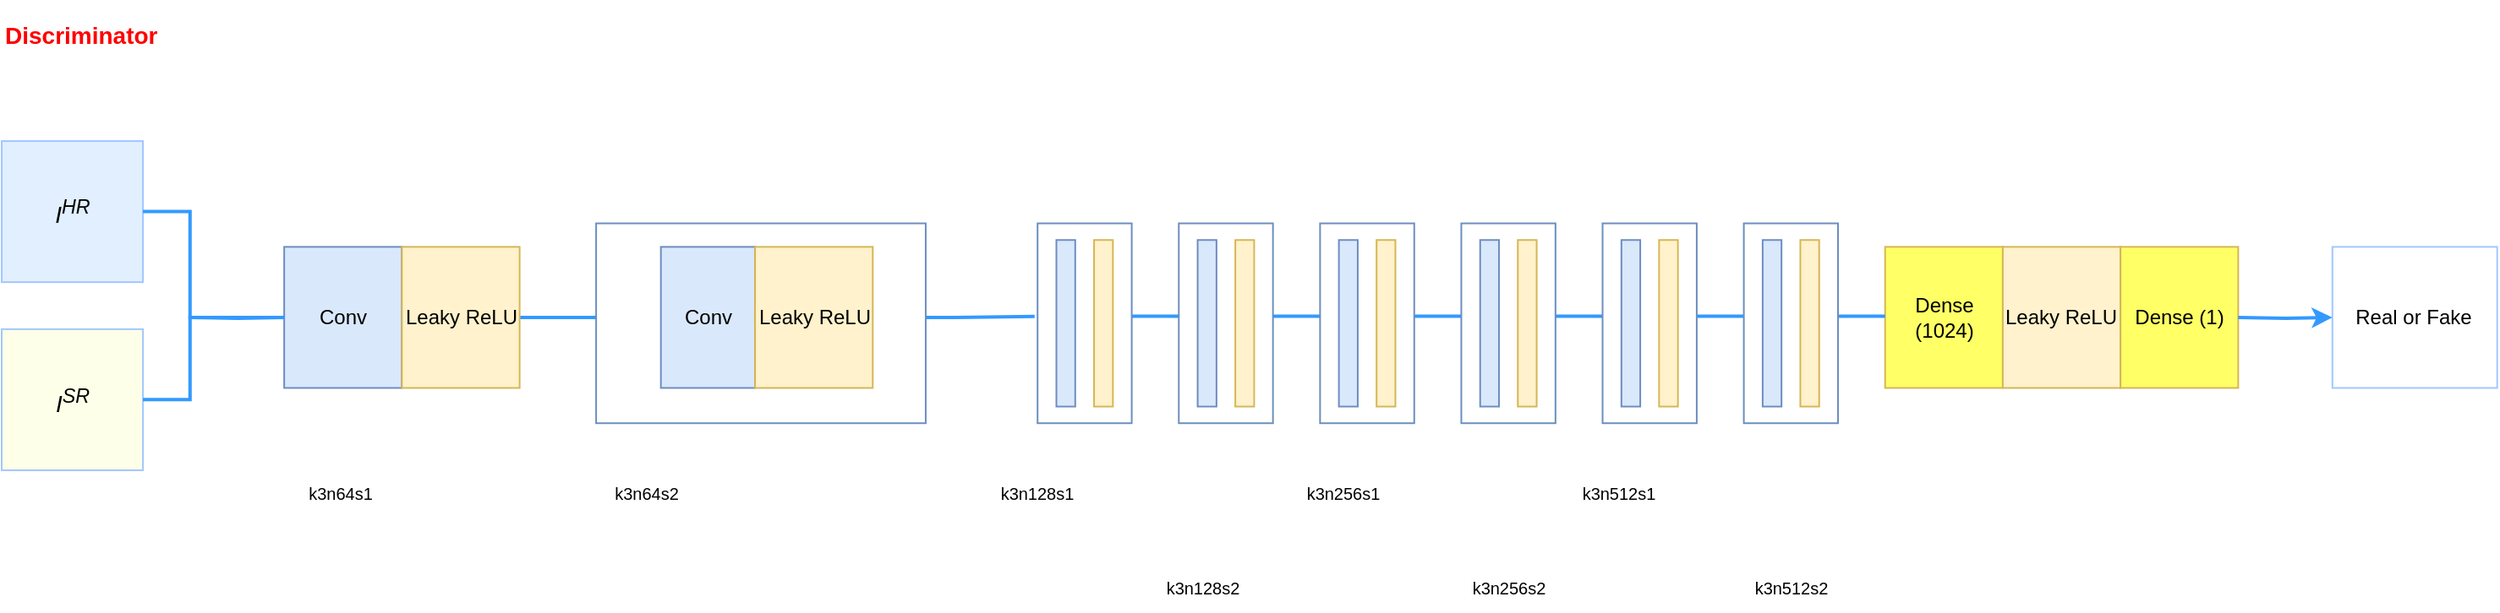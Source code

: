 <mxfile version="26.2.14">
  <diagram name="第 1 页" id="zd6RHvnpCG602YXMuTFv">
    <mxGraphModel dx="1765" dy="4163" grid="0" gridSize="10" guides="1" tooltips="1" connect="1" arrows="1" fold="1" page="1" pageScale="1" pageWidth="1654" pageHeight="1169" math="0" shadow="0">
      <root>
        <mxCell id="0" />
        <mxCell id="1" parent="0" />
        <mxCell id="0wcErPLNK1MrFmJM02s3-1" value="" style="group;aspect=fixed;" vertex="1" connectable="0" parent="1">
          <mxGeometry x="67" y="340" width="1475.84" height="362" as="geometry" />
        </mxCell>
        <mxCell id="ZQzBsFarwEVN76N8cBqX-27" style="edgeStyle=orthogonalEdgeStyle;rounded=0;orthogonalLoop=1;jettySize=auto;html=1;endArrow=none;endFill=1;strokeColor=#3399FF;strokeWidth=2;startFill=0;" parent="0wcErPLNK1MrFmJM02s3-1" source="ZQzBsFarwEVN76N8cBqX-7" target="ZQzBsFarwEVN76N8cBqX-9" edge="1">
          <mxGeometry relative="1" as="geometry" />
        </mxCell>
        <mxCell id="ZQzBsFarwEVN76N8cBqX-1" style="edgeStyle=orthogonalEdgeStyle;rounded=0;orthogonalLoop=1;jettySize=auto;html=1;endArrow=none;endFill=1;strokeColor=#3399FF;strokeWidth=2;startFill=0;entryX=-0.031;entryY=0.466;entryDx=0;entryDy=0;entryPerimeter=0;" parent="0wcErPLNK1MrFmJM02s3-1" source="ZQzBsFarwEVN76N8cBqX-11" target="ZQzBsFarwEVN76N8cBqX-31" edge="1">
          <mxGeometry relative="1" as="geometry">
            <mxPoint x="560.402" y="187.962" as="targetPoint" />
          </mxGeometry>
        </mxCell>
        <mxCell id="ZQzBsFarwEVN76N8cBqX-2" value="" style="rounded=0;whiteSpace=wrap;html=1;fillColor=#FFFFFF;strokeColor=#6c8ebf;" parent="0wcErPLNK1MrFmJM02s3-1" vertex="1">
          <mxGeometry x="351.556" y="132.269" width="194.922" height="118.346" as="geometry" />
        </mxCell>
        <mxCell id="ZQzBsFarwEVN76N8cBqX-3" value="Discriminator" style="text;html=1;strokeColor=none;fillColor=none;align=left;verticalAlign=middle;whiteSpace=wrap;rounded=0;fontSize=14;fontColor=#FF0000;fontStyle=1" parent="0wcErPLNK1MrFmJM02s3-1" vertex="1">
          <mxGeometry width="167.076" height="41.769" as="geometry" />
        </mxCell>
        <mxCell id="ZQzBsFarwEVN76N8cBqX-4" value="&lt;i&gt;I&lt;sup&gt;HR&lt;/sup&gt;&lt;/i&gt;" style="shape=rectangle;whiteSpace=wrap;html=1;strokeColor=#a1c7ff;fillColor=#e1efff;fontSize=14;verticalAlign=middle;align=center;" parent="0wcErPLNK1MrFmJM02s3-1" vertex="1">
          <mxGeometry y="83.538" width="83.538" height="83.538" as="geometry" />
        </mxCell>
        <mxCell id="ZQzBsFarwEVN76N8cBqX-5" value="&lt;i&gt;I&lt;sup&gt;SR&lt;/sup&gt;&lt;/i&gt;" style="shape=rectangle;whiteSpace=wrap;html=1;strokeColor=#a1c7ff;fillColor=#FEFFE8;fontSize=14;verticalAlign=middle;align=center;" parent="0wcErPLNK1MrFmJM02s3-1" vertex="1">
          <mxGeometry y="194.923" width="83.538" height="83.538" as="geometry" />
        </mxCell>
        <mxCell id="ZQzBsFarwEVN76N8cBqX-6" value="Conv" style="rounded=0;whiteSpace=wrap;html=1;fillColor=#dae8fc;strokeColor=#6c8ebf;align=center;verticalAlign=middle;" parent="0wcErPLNK1MrFmJM02s3-1" vertex="1">
          <mxGeometry x="167.076" y="146.192" width="69.615" height="83.538" as="geometry" />
        </mxCell>
        <mxCell id="ZQzBsFarwEVN76N8cBqX-7" value="Leaky ReLU" style="rounded=0;whiteSpace=wrap;html=1;fillColor=#fff2cc;strokeColor=#d6b656;align=center;verticalAlign=middle;" parent="0wcErPLNK1MrFmJM02s3-1" vertex="1">
          <mxGeometry x="236.691" y="146.192" width="69.615" height="83.538" as="geometry" />
        </mxCell>
        <mxCell id="ZQzBsFarwEVN76N8cBqX-8" value="k3n64s1" style="text;html=1;strokeColor=none;fillColor=none;align=center;verticalAlign=middle;whiteSpace=wrap;rounded=0;fontSize=10;" parent="0wcErPLNK1MrFmJM02s3-1" vertex="1">
          <mxGeometry x="130.876" y="278.462" width="139.23" height="27.846" as="geometry" />
        </mxCell>
        <mxCell id="ZQzBsFarwEVN76N8cBqX-9" value="Conv" style="rounded=0;whiteSpace=wrap;html=1;fillColor=#dae8fc;strokeColor=#6c8ebf;align=center;verticalAlign=middle;" parent="0wcErPLNK1MrFmJM02s3-1" vertex="1">
          <mxGeometry x="389.845" y="146.192" width="55.692" height="83.538" as="geometry" />
        </mxCell>
        <mxCell id="ZQzBsFarwEVN76N8cBqX-11" value="Leaky ReLU" style="rounded=0;whiteSpace=wrap;html=1;fillColor=#fff2cc;strokeColor=#d6b656;align=center;verticalAlign=middle;" parent="0wcErPLNK1MrFmJM02s3-1" vertex="1">
          <mxGeometry x="445.537" y="146.192" width="69.615" height="83.538" as="geometry" />
        </mxCell>
        <mxCell id="ZQzBsFarwEVN76N8cBqX-12" value="k3n64s2" style="text;html=1;strokeColor=none;fillColor=none;align=center;verticalAlign=middle;whiteSpace=wrap;rounded=0;fontSize=10;" parent="0wcErPLNK1MrFmJM02s3-1" vertex="1">
          <mxGeometry x="297.953" y="278.462" width="167.076" height="27.846" as="geometry" />
        </mxCell>
        <mxCell id="ZQzBsFarwEVN76N8cBqX-13" value="k3n128s1" style="text;html=1;strokeColor=none;fillColor=none;align=center;verticalAlign=middle;whiteSpace=wrap;rounded=0;fontSize=10;" parent="0wcErPLNK1MrFmJM02s3-1" vertex="1">
          <mxGeometry x="529.075" y="278.462" width="167.076" height="27.846" as="geometry" />
        </mxCell>
        <mxCell id="ZQzBsFarwEVN76N8cBqX-14" value="k3n128s2" style="text;html=1;strokeColor=none;fillColor=none;align=center;verticalAlign=middle;whiteSpace=wrap;rounded=0;fontSize=10;" parent="0wcErPLNK1MrFmJM02s3-1" vertex="1">
          <mxGeometry x="626.536" y="334.154" width="167.076" height="27.846" as="geometry" />
        </mxCell>
        <mxCell id="ZQzBsFarwEVN76N8cBqX-15" value="k3n256s1" style="text;html=1;strokeColor=none;fillColor=none;align=center;verticalAlign=middle;whiteSpace=wrap;rounded=0;fontSize=10;" parent="0wcErPLNK1MrFmJM02s3-1" vertex="1">
          <mxGeometry x="710.074" y="278.462" width="167.076" height="27.846" as="geometry" />
        </mxCell>
        <mxCell id="ZQzBsFarwEVN76N8cBqX-16" value="k3n256s2" style="text;html=1;strokeColor=none;fillColor=none;align=center;verticalAlign=middle;whiteSpace=wrap;rounded=0;fontSize=10;" parent="0wcErPLNK1MrFmJM02s3-1" vertex="1">
          <mxGeometry x="807.535" y="334.154" width="167.076" height="27.846" as="geometry" />
        </mxCell>
        <mxCell id="ZQzBsFarwEVN76N8cBqX-17" value="k3n512s1" style="text;html=1;strokeColor=none;fillColor=none;align=center;verticalAlign=middle;whiteSpace=wrap;rounded=0;fontSize=10;" parent="0wcErPLNK1MrFmJM02s3-1" vertex="1">
          <mxGeometry x="872.973" y="278.462" width="167.076" height="27.846" as="geometry" />
        </mxCell>
        <mxCell id="ZQzBsFarwEVN76N8cBqX-18" value="k3n512s2" style="text;html=1;strokeColor=none;fillColor=none;align=center;verticalAlign=middle;whiteSpace=wrap;rounded=0;fontSize=10;" parent="0wcErPLNK1MrFmJM02s3-1" vertex="1">
          <mxGeometry x="974.611" y="334.154" width="167.076" height="27.846" as="geometry" />
        </mxCell>
        <mxCell id="ZQzBsFarwEVN76N8cBqX-19" value="Dense (1024)" style="rounded=0;whiteSpace=wrap;html=1;fillColor=#FFFF66;strokeColor=#d6b656;align=center;verticalAlign=middle;" parent="0wcErPLNK1MrFmJM02s3-1" vertex="1">
          <mxGeometry x="1113.842" y="146.192" width="69.615" height="83.538" as="geometry" />
        </mxCell>
        <mxCell id="ZQzBsFarwEVN76N8cBqX-20" value="Leaky ReLU" style="rounded=0;whiteSpace=wrap;html=1;fillColor=#fff2cc;strokeColor=#d6b656;align=center;verticalAlign=middle;" parent="0wcErPLNK1MrFmJM02s3-1" vertex="1">
          <mxGeometry x="1183.457" y="146.192" width="69.615" height="83.538" as="geometry" />
        </mxCell>
        <mxCell id="ZQzBsFarwEVN76N8cBqX-21" value="Dense (1)" style="rounded=0;whiteSpace=wrap;html=1;fillColor=#FFFF66;strokeColor=#d6b656;align=center;verticalAlign=middle;" parent="0wcErPLNK1MrFmJM02s3-1" vertex="1">
          <mxGeometry x="1253.072" y="146.192" width="69.615" height="83.538" as="geometry" />
        </mxCell>
        <mxCell id="ZQzBsFarwEVN76N8cBqX-23" value="Real or Fake" style="shape=rectangle;whiteSpace=wrap;html=1;strokeColor=#a1c7ff;fillColor=#FFFFFF;fontSize=12;verticalAlign=middle;align=center;" parent="0wcErPLNK1MrFmJM02s3-1" vertex="1">
          <mxGeometry x="1378.379" y="146.192" width="97.461" height="83.538" as="geometry" />
        </mxCell>
        <mxCell id="ZQzBsFarwEVN76N8cBqX-24" style="edgeStyle=orthogonalEdgeStyle;rounded=0;orthogonalLoop=1;jettySize=auto;html=1;endArrow=none;endFill=0;strokeColor=#3399FF;strokeWidth=2;" parent="0wcErPLNK1MrFmJM02s3-1" source="ZQzBsFarwEVN76N8cBqX-4" target="ZQzBsFarwEVN76N8cBqX-6" edge="1">
          <mxGeometry relative="1" as="geometry">
            <mxPoint x="111.384" y="125.308" as="sourcePoint" />
            <mxPoint x="139.23" y="187.962" as="targetPoint" />
            <Array as="points">
              <mxPoint x="111.384" y="125.308" />
              <mxPoint x="111.384" y="187.962" />
            </Array>
          </mxGeometry>
        </mxCell>
        <mxCell id="ZQzBsFarwEVN76N8cBqX-25" style="edgeStyle=orthogonalEdgeStyle;rounded=0;orthogonalLoop=1;jettySize=auto;html=1;endArrow=none;endFill=0;strokeColor=#3399FF;strokeWidth=2;" parent="0wcErPLNK1MrFmJM02s3-1" source="ZQzBsFarwEVN76N8cBqX-5" target="ZQzBsFarwEVN76N8cBqX-6" edge="1">
          <mxGeometry relative="1" as="geometry">
            <mxPoint x="111.384" y="236.692" as="sourcePoint" />
            <mxPoint x="139.23" y="187.962" as="targetPoint" />
            <Array as="points">
              <mxPoint x="111.384" y="236.692" />
              <mxPoint x="111.384" y="187.962" />
            </Array>
          </mxGeometry>
        </mxCell>
        <mxCell id="ZQzBsFarwEVN76N8cBqX-26" style="edgeStyle=orthogonalEdgeStyle;rounded=0;orthogonalLoop=1;jettySize=auto;html=1;endArrow=none;endFill=1;strokeColor=#3399FF;strokeWidth=2;startFill=0;" parent="0wcErPLNK1MrFmJM02s3-1" target="ZQzBsFarwEVN76N8cBqX-6" edge="1">
          <mxGeometry relative="1" as="geometry">
            <mxPoint x="111.384" y="187.962" as="sourcePoint" />
          </mxGeometry>
        </mxCell>
        <mxCell id="ZQzBsFarwEVN76N8cBqX-28" style="edgeStyle=orthogonalEdgeStyle;rounded=0;orthogonalLoop=1;jettySize=auto;html=1;endArrow=none;endFill=1;strokeColor=#3399FF;strokeWidth=2;startFill=0;" parent="0wcErPLNK1MrFmJM02s3-1" edge="1">
          <mxGeometry relative="1" as="geometry">
            <mxPoint x="666.913" y="187.293" as="sourcePoint" />
            <mxPoint x="696.151" y="187.293" as="targetPoint" />
          </mxGeometry>
        </mxCell>
        <mxCell id="ZQzBsFarwEVN76N8cBqX-29" style="edgeStyle=orthogonalEdgeStyle;rounded=0;orthogonalLoop=1;jettySize=auto;html=1;endArrow=classic;endFill=1;strokeColor=#3399FF;strokeWidth=2;" parent="0wcErPLNK1MrFmJM02s3-1" target="ZQzBsFarwEVN76N8cBqX-23" edge="1">
          <mxGeometry relative="1" as="geometry">
            <mxPoint x="1322.687" y="187.962" as="sourcePoint" />
          </mxGeometry>
        </mxCell>
        <mxCell id="ZQzBsFarwEVN76N8cBqX-30" value="" style="group" parent="0wcErPLNK1MrFmJM02s3-1" vertex="1" connectable="0">
          <mxGeometry x="612.613" y="132.269" width="55.692" height="118.346" as="geometry" />
        </mxCell>
        <mxCell id="ZQzBsFarwEVN76N8cBqX-31" value="" style="rounded=0;whiteSpace=wrap;html=1;fillColor=#FFFFFF;strokeColor=#6c8ebf;" parent="ZQzBsFarwEVN76N8cBqX-30" vertex="1">
          <mxGeometry width="55.692" height="118.346" as="geometry" />
        </mxCell>
        <mxCell id="ZQzBsFarwEVN76N8cBqX-33" value="" style="rounded=0;whiteSpace=wrap;html=1;fillColor=#fff2cc;strokeColor=#d6b656;" parent="ZQzBsFarwEVN76N8cBqX-30" vertex="1">
          <mxGeometry x="33.415" y="9.862" width="11.138" height="98.622" as="geometry" />
        </mxCell>
        <mxCell id="ZQzBsFarwEVN76N8cBqX-34" value="" style="rounded=0;whiteSpace=wrap;html=1;fillColor=#dae8fc;strokeColor=#6c8ebf;" parent="ZQzBsFarwEVN76N8cBqX-30" vertex="1">
          <mxGeometry x="11.138" y="9.862" width="11.138" height="98.622" as="geometry" />
        </mxCell>
        <mxCell id="ZQzBsFarwEVN76N8cBqX-35" style="edgeStyle=orthogonalEdgeStyle;rounded=0;orthogonalLoop=1;jettySize=auto;html=1;endArrow=none;endFill=1;strokeColor=#3399FF;strokeWidth=2;startFill=0;" parent="0wcErPLNK1MrFmJM02s3-1" edge="1">
          <mxGeometry relative="1" as="geometry">
            <mxPoint x="750.451" y="187.293" as="sourcePoint" />
            <mxPoint x="779.689" y="187.293" as="targetPoint" />
          </mxGeometry>
        </mxCell>
        <mxCell id="ZQzBsFarwEVN76N8cBqX-36" value="" style="group" parent="0wcErPLNK1MrFmJM02s3-1" vertex="1" connectable="0">
          <mxGeometry x="696.151" y="132.269" width="55.692" height="118.346" as="geometry" />
        </mxCell>
        <mxCell id="ZQzBsFarwEVN76N8cBqX-37" value="" style="rounded=0;whiteSpace=wrap;html=1;fillColor=#FFFFFF;strokeColor=#6c8ebf;" parent="ZQzBsFarwEVN76N8cBqX-36" vertex="1">
          <mxGeometry width="55.692" height="118.346" as="geometry" />
        </mxCell>
        <mxCell id="ZQzBsFarwEVN76N8cBqX-39" value="" style="rounded=0;whiteSpace=wrap;html=1;fillColor=#fff2cc;strokeColor=#d6b656;" parent="ZQzBsFarwEVN76N8cBqX-36" vertex="1">
          <mxGeometry x="33.415" y="9.862" width="11.138" height="98.622" as="geometry" />
        </mxCell>
        <mxCell id="ZQzBsFarwEVN76N8cBqX-40" value="" style="rounded=0;whiteSpace=wrap;html=1;fillColor=#dae8fc;strokeColor=#6c8ebf;" parent="ZQzBsFarwEVN76N8cBqX-36" vertex="1">
          <mxGeometry x="11.138" y="9.862" width="11.138" height="98.622" as="geometry" />
        </mxCell>
        <mxCell id="ZQzBsFarwEVN76N8cBqX-41" style="edgeStyle=orthogonalEdgeStyle;rounded=0;orthogonalLoop=1;jettySize=auto;html=1;endArrow=none;endFill=1;strokeColor=#3399FF;strokeWidth=2;startFill=0;" parent="0wcErPLNK1MrFmJM02s3-1" edge="1">
          <mxGeometry relative="1" as="geometry">
            <mxPoint x="833.989" y="187.293" as="sourcePoint" />
            <mxPoint x="863.227" y="187.293" as="targetPoint" />
          </mxGeometry>
        </mxCell>
        <mxCell id="ZQzBsFarwEVN76N8cBqX-42" value="" style="group" parent="0wcErPLNK1MrFmJM02s3-1" vertex="1" connectable="0">
          <mxGeometry x="779.689" y="132.269" width="55.692" height="118.346" as="geometry" />
        </mxCell>
        <mxCell id="ZQzBsFarwEVN76N8cBqX-43" value="" style="rounded=0;whiteSpace=wrap;html=1;fillColor=#FFFFFF;strokeColor=#6c8ebf;" parent="ZQzBsFarwEVN76N8cBqX-42" vertex="1">
          <mxGeometry width="55.692" height="118.346" as="geometry" />
        </mxCell>
        <mxCell id="ZQzBsFarwEVN76N8cBqX-45" value="" style="rounded=0;whiteSpace=wrap;html=1;fillColor=#fff2cc;strokeColor=#d6b656;" parent="ZQzBsFarwEVN76N8cBqX-42" vertex="1">
          <mxGeometry x="33.415" y="9.862" width="11.138" height="98.622" as="geometry" />
        </mxCell>
        <mxCell id="ZQzBsFarwEVN76N8cBqX-46" value="" style="rounded=0;whiteSpace=wrap;html=1;fillColor=#dae8fc;strokeColor=#6c8ebf;" parent="ZQzBsFarwEVN76N8cBqX-42" vertex="1">
          <mxGeometry x="11.138" y="9.862" width="11.138" height="98.622" as="geometry" />
        </mxCell>
        <mxCell id="ZQzBsFarwEVN76N8cBqX-47" style="edgeStyle=orthogonalEdgeStyle;rounded=0;orthogonalLoop=1;jettySize=auto;html=1;endArrow=none;endFill=1;strokeColor=#3399FF;strokeWidth=2;startFill=0;" parent="0wcErPLNK1MrFmJM02s3-1" edge="1">
          <mxGeometry relative="1" as="geometry">
            <mxPoint x="917.527" y="187.293" as="sourcePoint" />
            <mxPoint x="946.765" y="187.293" as="targetPoint" />
          </mxGeometry>
        </mxCell>
        <mxCell id="ZQzBsFarwEVN76N8cBqX-48" value="" style="group" parent="0wcErPLNK1MrFmJM02s3-1" vertex="1" connectable="0">
          <mxGeometry x="863.227" y="132.269" width="55.692" height="118.346" as="geometry" />
        </mxCell>
        <mxCell id="ZQzBsFarwEVN76N8cBqX-49" value="" style="rounded=0;whiteSpace=wrap;html=1;fillColor=#FFFFFF;strokeColor=#6c8ebf;" parent="ZQzBsFarwEVN76N8cBqX-48" vertex="1">
          <mxGeometry width="55.692" height="118.346" as="geometry" />
        </mxCell>
        <mxCell id="ZQzBsFarwEVN76N8cBqX-51" value="" style="rounded=0;whiteSpace=wrap;html=1;fillColor=#fff2cc;strokeColor=#d6b656;" parent="ZQzBsFarwEVN76N8cBqX-48" vertex="1">
          <mxGeometry x="33.415" y="9.862" width="11.138" height="98.622" as="geometry" />
        </mxCell>
        <mxCell id="ZQzBsFarwEVN76N8cBqX-52" value="" style="rounded=0;whiteSpace=wrap;html=1;fillColor=#dae8fc;strokeColor=#6c8ebf;" parent="ZQzBsFarwEVN76N8cBqX-48" vertex="1">
          <mxGeometry x="11.138" y="9.862" width="11.138" height="98.622" as="geometry" />
        </mxCell>
        <mxCell id="ZQzBsFarwEVN76N8cBqX-53" style="edgeStyle=orthogonalEdgeStyle;rounded=0;orthogonalLoop=1;jettySize=auto;html=1;endArrow=none;endFill=1;strokeColor=#3399FF;strokeWidth=2;startFill=0;" parent="0wcErPLNK1MrFmJM02s3-1" edge="1">
          <mxGeometry relative="1" as="geometry">
            <mxPoint x="1001.065" y="187.293" as="sourcePoint" />
            <mxPoint x="1030.303" y="187.293" as="targetPoint" />
          </mxGeometry>
        </mxCell>
        <mxCell id="ZQzBsFarwEVN76N8cBqX-54" value="" style="group" parent="0wcErPLNK1MrFmJM02s3-1" vertex="1" connectable="0">
          <mxGeometry x="946.765" y="132.269" width="55.692" height="118.346" as="geometry" />
        </mxCell>
        <mxCell id="ZQzBsFarwEVN76N8cBqX-55" value="" style="rounded=0;whiteSpace=wrap;html=1;fillColor=#FFFFFF;strokeColor=#6c8ebf;" parent="ZQzBsFarwEVN76N8cBqX-54" vertex="1">
          <mxGeometry width="55.692" height="118.346" as="geometry" />
        </mxCell>
        <mxCell id="ZQzBsFarwEVN76N8cBqX-57" value="" style="rounded=0;whiteSpace=wrap;html=1;fillColor=#fff2cc;strokeColor=#d6b656;" parent="ZQzBsFarwEVN76N8cBqX-54" vertex="1">
          <mxGeometry x="33.415" y="9.862" width="11.138" height="98.622" as="geometry" />
        </mxCell>
        <mxCell id="ZQzBsFarwEVN76N8cBqX-58" value="" style="rounded=0;whiteSpace=wrap;html=1;fillColor=#dae8fc;strokeColor=#6c8ebf;" parent="ZQzBsFarwEVN76N8cBqX-54" vertex="1">
          <mxGeometry x="11.138" y="9.862" width="11.138" height="98.622" as="geometry" />
        </mxCell>
        <mxCell id="ZQzBsFarwEVN76N8cBqX-59" style="edgeStyle=orthogonalEdgeStyle;rounded=0;orthogonalLoop=1;jettySize=auto;html=1;endArrow=none;endFill=1;strokeColor=#3399FF;strokeWidth=2;startFill=0;" parent="0wcErPLNK1MrFmJM02s3-1" edge="1">
          <mxGeometry relative="1" as="geometry">
            <mxPoint x="1084.603" y="187.293" as="sourcePoint" />
            <mxPoint x="1113.842" y="187.293" as="targetPoint" />
          </mxGeometry>
        </mxCell>
        <mxCell id="ZQzBsFarwEVN76N8cBqX-60" value="" style="group" parent="0wcErPLNK1MrFmJM02s3-1" vertex="1" connectable="0">
          <mxGeometry x="1030.303" y="132.269" width="55.692" height="118.346" as="geometry" />
        </mxCell>
        <mxCell id="ZQzBsFarwEVN76N8cBqX-61" value="" style="rounded=0;whiteSpace=wrap;html=1;fillColor=#FFFFFF;strokeColor=#6c8ebf;" parent="ZQzBsFarwEVN76N8cBqX-60" vertex="1">
          <mxGeometry width="55.692" height="118.346" as="geometry" />
        </mxCell>
        <mxCell id="ZQzBsFarwEVN76N8cBqX-63" value="" style="rounded=0;whiteSpace=wrap;html=1;fillColor=#fff2cc;strokeColor=#d6b656;" parent="ZQzBsFarwEVN76N8cBqX-60" vertex="1">
          <mxGeometry x="33.415" y="9.862" width="11.138" height="98.622" as="geometry" />
        </mxCell>
        <mxCell id="ZQzBsFarwEVN76N8cBqX-64" value="" style="rounded=0;whiteSpace=wrap;html=1;fillColor=#dae8fc;strokeColor=#6c8ebf;" parent="ZQzBsFarwEVN76N8cBqX-60" vertex="1">
          <mxGeometry x="11.138" y="9.862" width="11.138" height="98.622" as="geometry" />
        </mxCell>
      </root>
    </mxGraphModel>
  </diagram>
</mxfile>
